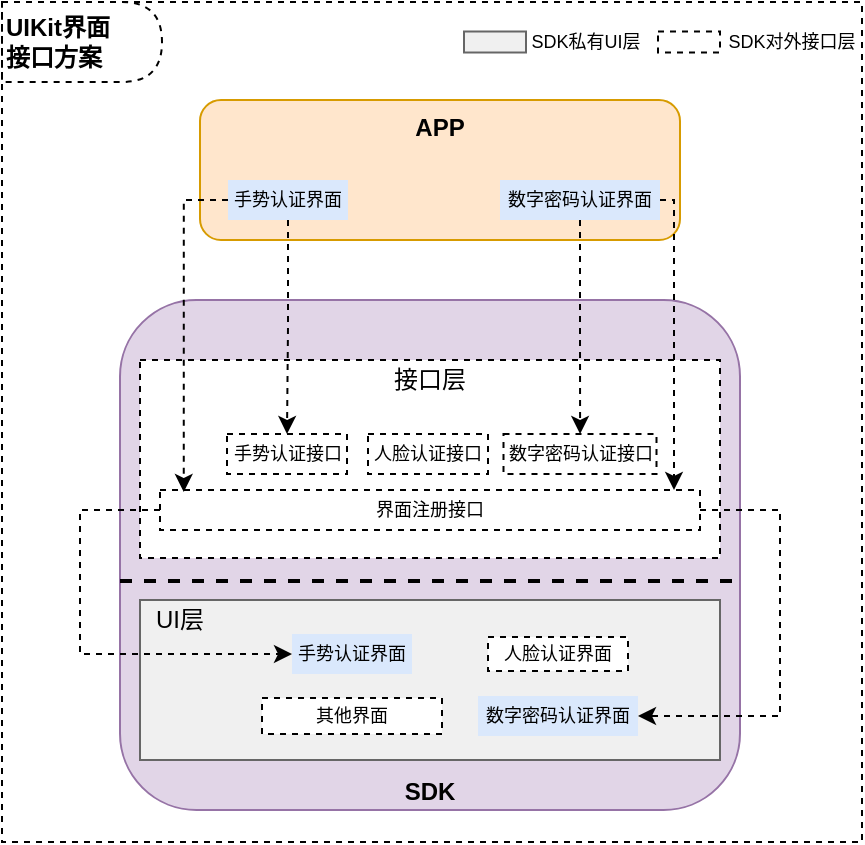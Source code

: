 <mxfile version="14.1.9" type="github">
  <diagram id="og5hszyIo1xDVd48lCny" name="Page-1">
    <mxGraphModel dx="788" dy="454" grid="1" gridSize="10" guides="1" tooltips="1" connect="1" arrows="1" fold="1" page="1" pageScale="1" pageWidth="827" pageHeight="1169" math="0" shadow="0">
      <root>
        <mxCell id="0" />
        <mxCell id="1" parent="0" />
        <mxCell id="Zl6EUZoU8sUVzmMLbYrt-34" value="" style="rounded=0;whiteSpace=wrap;html=1;strokeColor=#000000;fontSize=9;fillColor=none;dashed=1;" vertex="1" parent="1">
          <mxGeometry x="200" y="80" width="430" height="420" as="geometry" />
        </mxCell>
        <mxCell id="Zl6EUZoU8sUVzmMLbYrt-1" value="&lt;b&gt;SDK&lt;/b&gt;" style="rounded=1;whiteSpace=wrap;html=1;verticalAlign=bottom;fillColor=#e1d5e7;strokeColor=#9673a6;" vertex="1" parent="1">
          <mxGeometry x="259" y="229" width="310" height="255" as="geometry" />
        </mxCell>
        <mxCell id="Zl6EUZoU8sUVzmMLbYrt-2" value="" style="endArrow=none;html=1;strokeWidth=2;entryX=1;entryY=0.5;entryDx=0;entryDy=0;exitX=0;exitY=0.5;exitDx=0;exitDy=0;dashed=1;" edge="1" parent="1">
          <mxGeometry width="50" height="50" relative="1" as="geometry">
            <mxPoint x="259" y="369.5" as="sourcePoint" />
            <mxPoint x="569" y="369.5" as="targetPoint" />
          </mxGeometry>
        </mxCell>
        <mxCell id="Zl6EUZoU8sUVzmMLbYrt-3" value="" style="rounded=0;whiteSpace=wrap;html=1;align=left;strokeColor=#666666;fontColor=#333333;fillColor=#F0F0F0;" vertex="1" parent="1">
          <mxGeometry x="269" y="379" width="290" height="80" as="geometry" />
        </mxCell>
        <mxCell id="Zl6EUZoU8sUVzmMLbYrt-4" value="UI层" style="text;html=1;fillColor=none;align=center;verticalAlign=middle;whiteSpace=wrap;rounded=0;dashed=1;" vertex="1" parent="1">
          <mxGeometry x="269" y="379" width="40" height="20" as="geometry" />
        </mxCell>
        <mxCell id="Zl6EUZoU8sUVzmMLbYrt-5" value="人脸认证界面" style="rounded=0;whiteSpace=wrap;html=1;dashed=1;strokeColor=#000000;fontSize=9;" vertex="1" parent="1">
          <mxGeometry x="443" y="397.5" width="70" height="17" as="geometry" />
        </mxCell>
        <mxCell id="Zl6EUZoU8sUVzmMLbYrt-6" value="" style="rounded=0;whiteSpace=wrap;html=1;dashed=1;align=left;" vertex="1" parent="1">
          <mxGeometry x="269" y="259" width="290" height="99" as="geometry" />
        </mxCell>
        <mxCell id="Zl6EUZoU8sUVzmMLbYrt-12" value="其他界面" style="rounded=0;whiteSpace=wrap;html=1;dashed=1;strokeColor=#000000;fontSize=9;" vertex="1" parent="1">
          <mxGeometry x="330" y="428" width="90" height="18" as="geometry" />
        </mxCell>
        <mxCell id="Zl6EUZoU8sUVzmMLbYrt-13" value="人脸认证接口" style="rounded=0;whiteSpace=wrap;html=1;dashed=1;strokeColor=#000000;fontSize=9;" vertex="1" parent="1">
          <mxGeometry x="383" y="296" width="60" height="20" as="geometry" />
        </mxCell>
        <mxCell id="Zl6EUZoU8sUVzmMLbYrt-15" value="手势认证接口" style="rounded=0;whiteSpace=wrap;html=1;dashed=1;strokeColor=#000000;fontSize=9;" vertex="1" parent="1">
          <mxGeometry x="312.5" y="296" width="60" height="20" as="geometry" />
        </mxCell>
        <mxCell id="Zl6EUZoU8sUVzmMLbYrt-16" value="数字密码认证接口" style="rounded=0;whiteSpace=wrap;html=1;dashed=1;strokeColor=#000000;fontSize=9;" vertex="1" parent="1">
          <mxGeometry x="450.75" y="296" width="76.5" height="20" as="geometry" />
        </mxCell>
        <mxCell id="Zl6EUZoU8sUVzmMLbYrt-30" style="edgeStyle=orthogonalEdgeStyle;rounded=0;orthogonalLoop=1;jettySize=auto;html=1;entryX=1;entryY=0.5;entryDx=0;entryDy=0;dashed=1;fontSize=9;exitX=1;exitY=0.5;exitDx=0;exitDy=0;" edge="1" parent="1" source="Zl6EUZoU8sUVzmMLbYrt-17" target="Zl6EUZoU8sUVzmMLbYrt-24">
          <mxGeometry relative="1" as="geometry">
            <Array as="points">
              <mxPoint x="589" y="334" />
              <mxPoint x="589" y="437" />
            </Array>
          </mxGeometry>
        </mxCell>
        <mxCell id="Zl6EUZoU8sUVzmMLbYrt-32" style="edgeStyle=orthogonalEdgeStyle;rounded=0;orthogonalLoop=1;jettySize=auto;html=1;entryX=0;entryY=0.5;entryDx=0;entryDy=0;dashed=1;fontSize=9;exitX=0;exitY=0.5;exitDx=0;exitDy=0;" edge="1" parent="1" source="Zl6EUZoU8sUVzmMLbYrt-17" target="Zl6EUZoU8sUVzmMLbYrt-25">
          <mxGeometry relative="1" as="geometry">
            <Array as="points">
              <mxPoint x="239" y="334" />
              <mxPoint x="239" y="406" />
            </Array>
          </mxGeometry>
        </mxCell>
        <mxCell id="Zl6EUZoU8sUVzmMLbYrt-17" value="界面注册接口" style="rounded=0;whiteSpace=wrap;html=1;dashed=1;strokeColor=#000000;fontSize=9;" vertex="1" parent="1">
          <mxGeometry x="279" y="324" width="270" height="20" as="geometry" />
        </mxCell>
        <mxCell id="Zl6EUZoU8sUVzmMLbYrt-18" value="&lt;b&gt;&lt;font style=&quot;font-size: 12px&quot;&gt;APP&lt;/font&gt;&lt;/b&gt;" style="rounded=1;whiteSpace=wrap;html=1;strokeColor=#d79b00;fontSize=9;verticalAlign=top;fillColor=#ffe6cc;" vertex="1" parent="1">
          <mxGeometry x="299" y="129" width="240" height="70" as="geometry" />
        </mxCell>
        <mxCell id="Zl6EUZoU8sUVzmMLbYrt-23" style="edgeStyle=orthogonalEdgeStyle;rounded=0;orthogonalLoop=1;jettySize=auto;html=1;dashed=1;fontSize=9;" edge="1" parent="1" source="Zl6EUZoU8sUVzmMLbYrt-21" target="Zl6EUZoU8sUVzmMLbYrt-15">
          <mxGeometry relative="1" as="geometry" />
        </mxCell>
        <mxCell id="Zl6EUZoU8sUVzmMLbYrt-31" style="edgeStyle=orthogonalEdgeStyle;rounded=0;orthogonalLoop=1;jettySize=auto;html=1;entryX=0.044;entryY=0.05;entryDx=0;entryDy=0;entryPerimeter=0;dashed=1;fontSize=9;" edge="1" parent="1" source="Zl6EUZoU8sUVzmMLbYrt-21" target="Zl6EUZoU8sUVzmMLbYrt-17">
          <mxGeometry relative="1" as="geometry">
            <Array as="points">
              <mxPoint x="291" y="179" />
            </Array>
          </mxGeometry>
        </mxCell>
        <mxCell id="Zl6EUZoU8sUVzmMLbYrt-21" value="手势认证界面" style="rounded=0;whiteSpace=wrap;html=1;fontSize=9;fillColor=#dae8fc;strokeColor=none;" vertex="1" parent="1">
          <mxGeometry x="313" y="169" width="60" height="20" as="geometry" />
        </mxCell>
        <mxCell id="Zl6EUZoU8sUVzmMLbYrt-28" style="edgeStyle=orthogonalEdgeStyle;rounded=0;orthogonalLoop=1;jettySize=auto;html=1;dashed=1;fontSize=9;" edge="1" parent="1" source="Zl6EUZoU8sUVzmMLbYrt-22" target="Zl6EUZoU8sUVzmMLbYrt-16">
          <mxGeometry relative="1" as="geometry" />
        </mxCell>
        <mxCell id="Zl6EUZoU8sUVzmMLbYrt-29" style="edgeStyle=orthogonalEdgeStyle;rounded=0;orthogonalLoop=1;jettySize=auto;html=1;exitX=1;exitY=0.5;exitDx=0;exitDy=0;dashed=1;fontSize=9;" edge="1" parent="1" source="Zl6EUZoU8sUVzmMLbYrt-22" target="Zl6EUZoU8sUVzmMLbYrt-17">
          <mxGeometry relative="1" as="geometry">
            <mxPoint x="536" y="309" as="targetPoint" />
            <Array as="points">
              <mxPoint x="536" y="179" />
            </Array>
          </mxGeometry>
        </mxCell>
        <mxCell id="Zl6EUZoU8sUVzmMLbYrt-22" value="数字密码认证界面" style="rounded=0;whiteSpace=wrap;html=1;fontSize=9;fillColor=#dae8fc;strokeColor=none;" vertex="1" parent="1">
          <mxGeometry x="449" y="169" width="80" height="20" as="geometry" />
        </mxCell>
        <mxCell id="Zl6EUZoU8sUVzmMLbYrt-24" value="数字密码认证界面" style="rounded=0;whiteSpace=wrap;html=1;fontSize=9;fillColor=#dae8fc;strokeColor=none;" vertex="1" parent="1">
          <mxGeometry x="438" y="427" width="80" height="20" as="geometry" />
        </mxCell>
        <mxCell id="Zl6EUZoU8sUVzmMLbYrt-25" value="手势认证界面" style="rounded=0;whiteSpace=wrap;html=1;fontSize=9;fillColor=#dae8fc;strokeColor=none;" vertex="1" parent="1">
          <mxGeometry x="345" y="396" width="60" height="20" as="geometry" />
        </mxCell>
        <mxCell id="Zl6EUZoU8sUVzmMLbYrt-33" value="接口层" style="text;html=1;fillColor=none;align=center;verticalAlign=middle;whiteSpace=wrap;rounded=0;dashed=1;" vertex="1" parent="1">
          <mxGeometry x="394" y="259" width="40" height="20" as="geometry" />
        </mxCell>
        <mxCell id="Zl6EUZoU8sUVzmMLbYrt-35" value="UIKit界面&lt;br style=&quot;font-size: 12px&quot;&gt;接口方案" style="shape=delay;whiteSpace=wrap;html=1;dashed=1;strokeColor=#000000;gradientColor=none;fontSize=12;fontColor=none;align=left;fillColor=none;fontStyle=1" vertex="1" parent="1">
          <mxGeometry x="200" y="80" width="80" height="40" as="geometry" />
        </mxCell>
        <mxCell id="Zl6EUZoU8sUVzmMLbYrt-36" value="" style="rounded=0;whiteSpace=wrap;html=1;dashed=1;align=left;" vertex="1" parent="1">
          <mxGeometry x="528" y="94.75" width="31" height="10.5" as="geometry" />
        </mxCell>
        <mxCell id="Zl6EUZoU8sUVzmMLbYrt-37" value="SDK对外接口层" style="text;html=1;strokeColor=none;fillColor=none;align=center;verticalAlign=middle;whiteSpace=wrap;rounded=0;dashed=1;fontSize=9;" vertex="1" parent="1">
          <mxGeometry x="560" y="90" width="70" height="20" as="geometry" />
        </mxCell>
        <mxCell id="Zl6EUZoU8sUVzmMLbYrt-40" value="SDK私有UI层" style="text;html=1;strokeColor=none;fillColor=none;align=center;verticalAlign=middle;whiteSpace=wrap;rounded=0;dashed=1;fontSize=9;" vertex="1" parent="1">
          <mxGeometry x="457.25" y="90" width="70" height="20" as="geometry" />
        </mxCell>
        <mxCell id="Zl6EUZoU8sUVzmMLbYrt-41" value="" style="rounded=0;whiteSpace=wrap;html=1;align=left;strokeColor=#666666;fontColor=#333333;fillColor=#F0F0F0;" vertex="1" parent="1">
          <mxGeometry x="431" y="94.75" width="31" height="10.5" as="geometry" />
        </mxCell>
      </root>
    </mxGraphModel>
  </diagram>
</mxfile>
